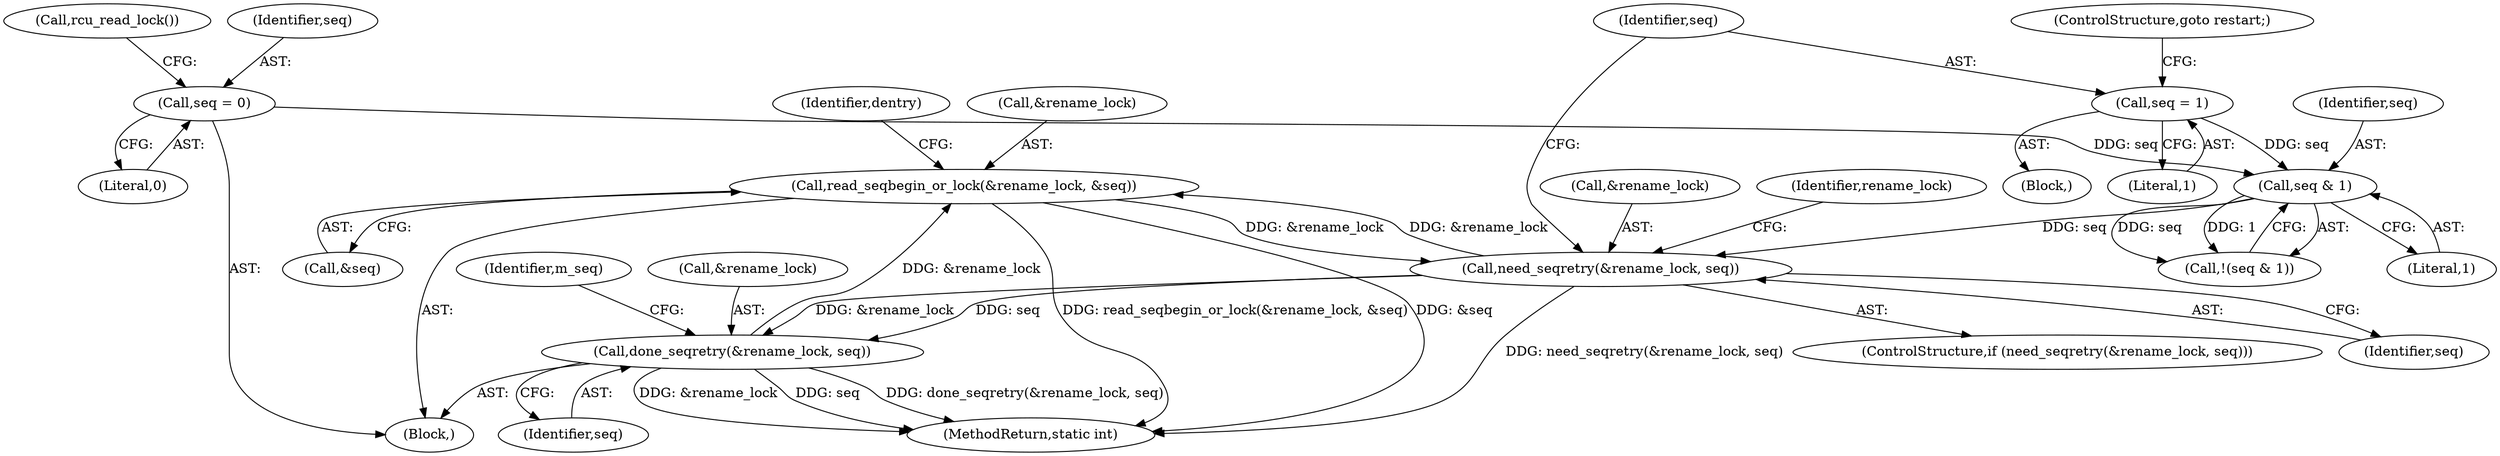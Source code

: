 digraph "0_linux_cde93be45a8a90d8c264c776fab63487b5038a65@API" {
"1000159" [label="(Call,read_seqbegin_or_lock(&rename_lock, &seq))"];
"1000286" [label="(Call,done_seqretry(&rename_lock, seq))"];
"1000277" [label="(Call,need_seqretry(&rename_lock, seq))"];
"1000159" [label="(Call,read_seqbegin_or_lock(&rename_lock, &seq))"];
"1000272" [label="(Call,seq & 1)"];
"1000129" [label="(Call,seq = 0)"];
"1000282" [label="(Call,seq = 1)"];
"1000282" [label="(Call,seq = 1)"];
"1000287" [label="(Call,&rename_lock)"];
"1000274" [label="(Literal,1)"];
"1000280" [label="(Identifier,seq)"];
"1000278" [label="(Call,&rename_lock)"];
"1000345" [label="(MethodReturn,static int)"];
"1000293" [label="(Identifier,m_seq)"];
"1000271" [label="(Call,!(seq & 1))"];
"1000159" [label="(Call,read_seqbegin_or_lock(&rename_lock, &seq))"];
"1000277" [label="(Call,need_seqretry(&rename_lock, seq))"];
"1000162" [label="(Call,&seq)"];
"1000284" [label="(Literal,1)"];
"1000285" [label="(ControlStructure,goto restart;)"];
"1000276" [label="(ControlStructure,if (need_seqretry(&rename_lock, seq)))"];
"1000288" [label="(Identifier,rename_lock)"];
"1000272" [label="(Call,seq & 1)"];
"1000131" [label="(Literal,0)"];
"1000281" [label="(Block,)"];
"1000107" [label="(Block,)"];
"1000160" [label="(Call,&rename_lock)"];
"1000289" [label="(Identifier,seq)"];
"1000132" [label="(Call,rcu_read_lock())"];
"1000286" [label="(Call,done_seqretry(&rename_lock, seq))"];
"1000273" [label="(Identifier,seq)"];
"1000283" [label="(Identifier,seq)"];
"1000130" [label="(Identifier,seq)"];
"1000129" [label="(Call,seq = 0)"];
"1000167" [label="(Identifier,dentry)"];
"1000159" -> "1000107"  [label="AST: "];
"1000159" -> "1000162"  [label="CFG: "];
"1000160" -> "1000159"  [label="AST: "];
"1000162" -> "1000159"  [label="AST: "];
"1000167" -> "1000159"  [label="CFG: "];
"1000159" -> "1000345"  [label="DDG: read_seqbegin_or_lock(&rename_lock, &seq)"];
"1000159" -> "1000345"  [label="DDG: &seq"];
"1000286" -> "1000159"  [label="DDG: &rename_lock"];
"1000277" -> "1000159"  [label="DDG: &rename_lock"];
"1000159" -> "1000277"  [label="DDG: &rename_lock"];
"1000286" -> "1000107"  [label="AST: "];
"1000286" -> "1000289"  [label="CFG: "];
"1000287" -> "1000286"  [label="AST: "];
"1000289" -> "1000286"  [label="AST: "];
"1000293" -> "1000286"  [label="CFG: "];
"1000286" -> "1000345"  [label="DDG: done_seqretry(&rename_lock, seq)"];
"1000286" -> "1000345"  [label="DDG: &rename_lock"];
"1000286" -> "1000345"  [label="DDG: seq"];
"1000277" -> "1000286"  [label="DDG: &rename_lock"];
"1000277" -> "1000286"  [label="DDG: seq"];
"1000277" -> "1000276"  [label="AST: "];
"1000277" -> "1000280"  [label="CFG: "];
"1000278" -> "1000277"  [label="AST: "];
"1000280" -> "1000277"  [label="AST: "];
"1000283" -> "1000277"  [label="CFG: "];
"1000288" -> "1000277"  [label="CFG: "];
"1000277" -> "1000345"  [label="DDG: need_seqretry(&rename_lock, seq)"];
"1000272" -> "1000277"  [label="DDG: seq"];
"1000272" -> "1000271"  [label="AST: "];
"1000272" -> "1000274"  [label="CFG: "];
"1000273" -> "1000272"  [label="AST: "];
"1000274" -> "1000272"  [label="AST: "];
"1000271" -> "1000272"  [label="CFG: "];
"1000272" -> "1000271"  [label="DDG: seq"];
"1000272" -> "1000271"  [label="DDG: 1"];
"1000129" -> "1000272"  [label="DDG: seq"];
"1000282" -> "1000272"  [label="DDG: seq"];
"1000129" -> "1000107"  [label="AST: "];
"1000129" -> "1000131"  [label="CFG: "];
"1000130" -> "1000129"  [label="AST: "];
"1000131" -> "1000129"  [label="AST: "];
"1000132" -> "1000129"  [label="CFG: "];
"1000282" -> "1000281"  [label="AST: "];
"1000282" -> "1000284"  [label="CFG: "];
"1000283" -> "1000282"  [label="AST: "];
"1000284" -> "1000282"  [label="AST: "];
"1000285" -> "1000282"  [label="CFG: "];
}
